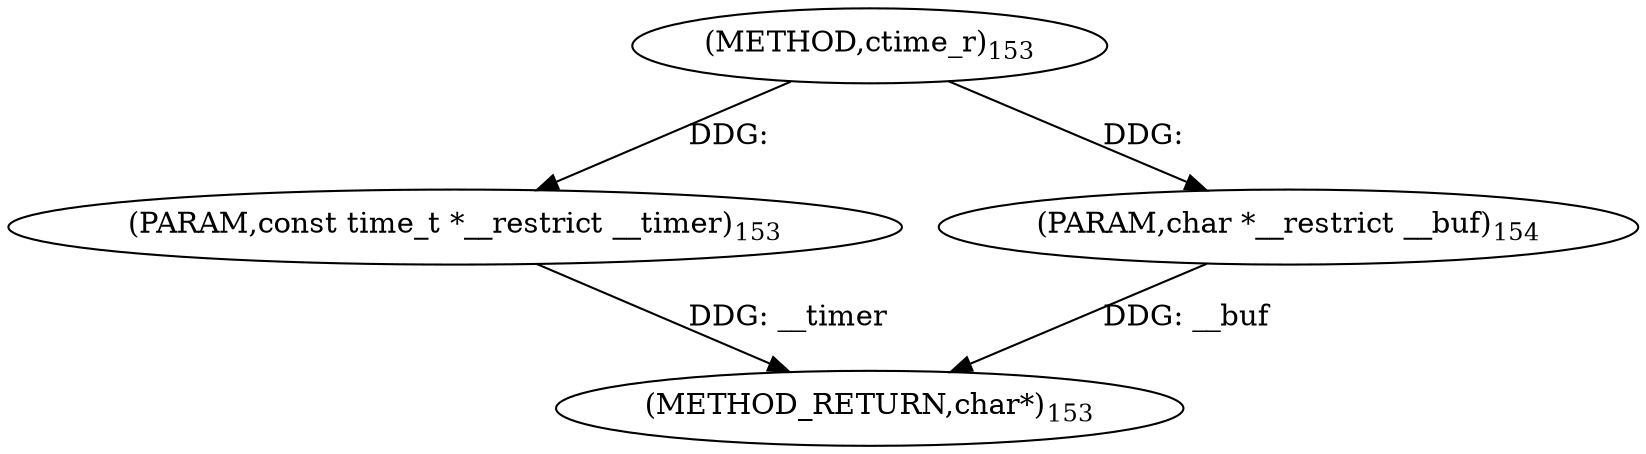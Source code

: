 digraph "ctime_r" {  
"7937" [label = <(METHOD,ctime_r)<SUB>153</SUB>> ]
"7940" [label = <(METHOD_RETURN,char*)<SUB>153</SUB>> ]
"7938" [label = <(PARAM,const time_t *__restrict __timer)<SUB>153</SUB>> ]
"7939" [label = <(PARAM,char *__restrict __buf)<SUB>154</SUB>> ]
  "7938" -> "7940"  [ label = "DDG: __timer"] 
  "7939" -> "7940"  [ label = "DDG: __buf"] 
  "7937" -> "7938"  [ label = "DDG: "] 
  "7937" -> "7939"  [ label = "DDG: "] 
}
